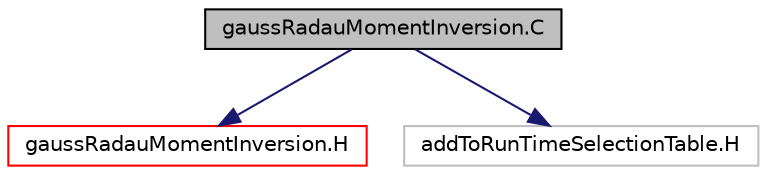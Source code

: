 digraph "gaussRadauMomentInversion.C"
{
  bgcolor="transparent";
  edge [fontname="Helvetica",fontsize="10",labelfontname="Helvetica",labelfontsize="10"];
  node [fontname="Helvetica",fontsize="10",shape=record];
  Node0 [label="gaussRadauMomentInversion.C",height=0.2,width=0.4,color="black", fillcolor="grey75", style="filled", fontcolor="black"];
  Node0 -> Node1 [color="midnightblue",fontsize="10",style="solid",fontname="Helvetica"];
  Node1 [label="gaussRadauMomentInversion.H",height=0.2,width=0.4,color="red",URL="$a00257.html"];
  Node0 -> Node17 [color="midnightblue",fontsize="10",style="solid",fontname="Helvetica"];
  Node17 [label="addToRunTimeSelectionTable.H",height=0.2,width=0.4,color="grey75"];
}
